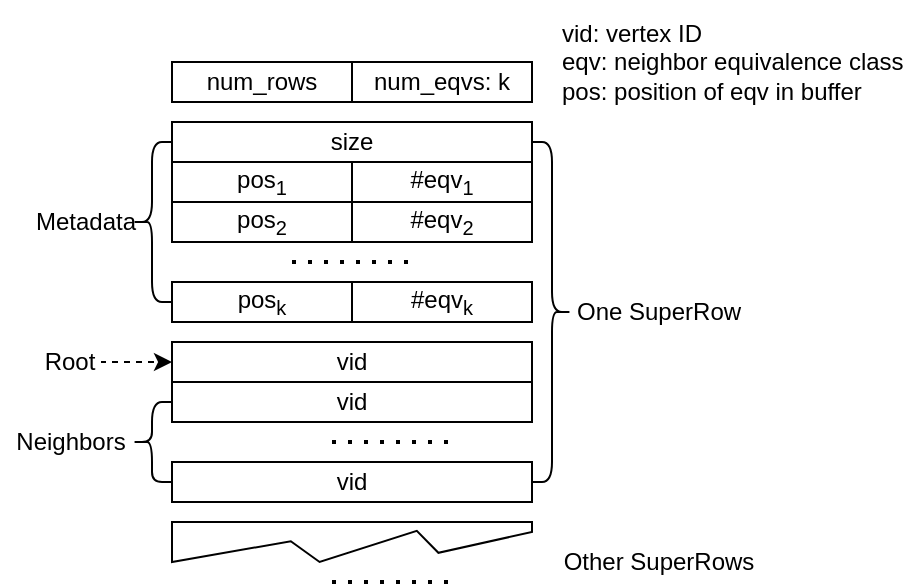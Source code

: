 <mxfile version="14.1.8" type="device"><diagram id="lwnNIqb6bs83yGjAs7Ds" name="第 1 页"><mxGraphModel dx="1102" dy="807" grid="1" gridSize="10" guides="1" tooltips="1" connect="1" arrows="1" fold="1" page="1" pageScale="1" pageWidth="827" pageHeight="1169" math="0" shadow="0"><root><mxCell id="0"/><mxCell id="1" parent="0"/><mxCell id="_lE6emr03Wwwza7r2lT1-6" value="size" style="rounded=0;whiteSpace=wrap;html=1;" parent="1" vertex="1"><mxGeometry x="304" y="60" width="180" height="20" as="geometry"/></mxCell><mxCell id="_lE6emr03Wwwza7r2lT1-7" value="num_rows" style="rounded=0;whiteSpace=wrap;html=1;" parent="1" vertex="1"><mxGeometry x="304" y="30" width="90" height="20" as="geometry"/></mxCell><mxCell id="_lE6emr03Wwwza7r2lT1-8" value="num_eqvs: k" style="rounded=0;whiteSpace=wrap;html=1;" parent="1" vertex="1"><mxGeometry x="394" y="30" width="90" height="20" as="geometry"/></mxCell><mxCell id="_lE6emr03Wwwza7r2lT1-9" value="pos&lt;sub&gt;1&lt;/sub&gt;" style="rounded=0;whiteSpace=wrap;html=1;" parent="1" vertex="1"><mxGeometry x="304" y="80" width="90" height="20" as="geometry"/></mxCell><mxCell id="_lE6emr03Wwwza7r2lT1-10" value="#eqv&lt;sub&gt;1&lt;/sub&gt;" style="rounded=0;whiteSpace=wrap;html=1;" parent="1" vertex="1"><mxGeometry x="394" y="80" width="90" height="20" as="geometry"/></mxCell><mxCell id="_lE6emr03Wwwza7r2lT1-11" value="pos&lt;sub&gt;2&lt;/sub&gt;" style="rounded=0;whiteSpace=wrap;html=1;" parent="1" vertex="1"><mxGeometry x="304" y="100" width="90" height="20" as="geometry"/></mxCell><mxCell id="_lE6emr03Wwwza7r2lT1-12" value="#eqv&lt;sub&gt;2&lt;/sub&gt;" style="rounded=0;whiteSpace=wrap;html=1;" parent="1" vertex="1"><mxGeometry x="394" y="100" width="90" height="20" as="geometry"/></mxCell><mxCell id="_lE6emr03Wwwza7r2lT1-13" value="pos&lt;sub&gt;k&lt;/sub&gt;" style="rounded=0;whiteSpace=wrap;html=1;" parent="1" vertex="1"><mxGeometry x="304" y="140" width="90" height="20" as="geometry"/></mxCell><mxCell id="_lE6emr03Wwwza7r2lT1-14" value="#eqv&lt;sub&gt;k&lt;/sub&gt;" style="rounded=0;whiteSpace=wrap;html=1;" parent="1" vertex="1"><mxGeometry x="394" y="140" width="90" height="20" as="geometry"/></mxCell><mxCell id="_lE6emr03Wwwza7r2lT1-15" value="" style="endArrow=none;dashed=1;html=1;dashPattern=1 3;strokeWidth=2;" parent="1" edge="1"><mxGeometry width="50" height="50" relative="1" as="geometry"><mxPoint x="364" y="130" as="sourcePoint"/><mxPoint x="424" y="130" as="targetPoint"/></mxGeometry></mxCell><mxCell id="_lE6emr03Wwwza7r2lT1-16" value="vid" style="rounded=0;whiteSpace=wrap;html=1;" parent="1" vertex="1"><mxGeometry x="304" y="170" width="180" height="20" as="geometry"/></mxCell><mxCell id="_lE6emr03Wwwza7r2lT1-17" value="vid" style="rounded=0;whiteSpace=wrap;html=1;" parent="1" vertex="1"><mxGeometry x="304" y="190" width="180" height="20" as="geometry"/></mxCell><mxCell id="_lE6emr03Wwwza7r2lT1-18" value="vid" style="rounded=0;whiteSpace=wrap;html=1;" parent="1" vertex="1"><mxGeometry x="304" y="230" width="180" height="20" as="geometry"/></mxCell><mxCell id="_lE6emr03Wwwza7r2lT1-19" value="" style="endArrow=none;dashed=1;html=1;dashPattern=1 3;strokeWidth=2;" parent="1" edge="1"><mxGeometry width="50" height="50" relative="1" as="geometry"><mxPoint x="384" y="220" as="sourcePoint"/><mxPoint x="444" y="220" as="targetPoint"/></mxGeometry></mxCell><mxCell id="_lE6emr03Wwwza7r2lT1-21" value="One SuperRow" style="text;html=1;align=center;verticalAlign=middle;resizable=0;points=[];autosize=1;" parent="1" vertex="1"><mxGeometry x="497" y="145" width="100" height="20" as="geometry"/></mxCell><mxCell id="beOOVUfoKIp3zgghK25J-1" value="" style="verticalLabelPosition=bottom;verticalAlign=top;html=1;shape=mxgraph.basic.polygon;polyCoords=[[0,0],[1,0],[1,0.25],[0.74,0.77],[0.68,0.22],[0.41,1],[0.33,0.48],[0,1]];polyline=0;shadow=0;" parent="1" vertex="1"><mxGeometry x="304" y="260" width="180" height="20" as="geometry"/></mxCell><mxCell id="beOOVUfoKIp3zgghK25J-2" value="" style="endArrow=none;dashed=1;html=1;dashPattern=1 3;strokeWidth=2;" parent="1" edge="1"><mxGeometry width="50" height="50" relative="1" as="geometry"><mxPoint x="384" y="290" as="sourcePoint"/><mxPoint x="444" y="290" as="targetPoint"/></mxGeometry></mxCell><mxCell id="beOOVUfoKIp3zgghK25J-3" value="Other SuperRows" style="text;html=1;align=center;verticalAlign=middle;resizable=0;points=[];autosize=1;" parent="1" vertex="1"><mxGeometry x="492" y="270" width="110" height="20" as="geometry"/></mxCell><mxCell id="fdWeP0zYmH4bE2EF008l-1" value="" style="shape=curlyBracket;whiteSpace=wrap;html=1;rounded=1;flipH=1;" parent="1" vertex="1"><mxGeometry x="484" y="70" width="20" height="170" as="geometry"/></mxCell><mxCell id="fdWeP0zYmH4bE2EF008l-7" style="edgeStyle=orthogonalEdgeStyle;rounded=0;orthogonalLoop=1;jettySize=auto;html=1;exitX=1;exitY=0.5;exitDx=0;exitDy=0;entryX=0;entryY=0.5;entryDx=0;entryDy=0;dashed=1;" parent="1" source="fdWeP0zYmH4bE2EF008l-6" target="_lE6emr03Wwwza7r2lT1-16" edge="1"><mxGeometry relative="1" as="geometry"/></mxCell><mxCell id="fdWeP0zYmH4bE2EF008l-6" value="Root" style="rounded=0;whiteSpace=wrap;html=1;strokeColor=#FFFFFF;" parent="1" vertex="1"><mxGeometry x="238" y="170" width="30" height="20" as="geometry"/></mxCell><mxCell id="fdWeP0zYmH4bE2EF008l-8" value="" style="shape=curlyBracket;whiteSpace=wrap;html=1;rounded=1;" parent="1" vertex="1"><mxGeometry x="284" y="200" width="20" height="40" as="geometry"/></mxCell><mxCell id="fdWeP0zYmH4bE2EF008l-9" value="Neighbors" style="text;html=1;align=center;verticalAlign=middle;resizable=0;points=[];autosize=1;" parent="1" vertex="1"><mxGeometry x="218" y="210" width="70" height="20" as="geometry"/></mxCell><mxCell id="fgRYBwQC7w8AO7Oknqp5-1" value="" style="shape=curlyBracket;whiteSpace=wrap;html=1;rounded=1;" parent="1" vertex="1"><mxGeometry x="284" y="70" width="20" height="80" as="geometry"/></mxCell><mxCell id="fgRYBwQC7w8AO7Oknqp5-2" value="Metadata" style="rounded=0;whiteSpace=wrap;html=1;strokeColor=#FFFFFF;" parent="1" vertex="1"><mxGeometry x="246" y="100" width="30" height="20" as="geometry"/></mxCell><mxCell id="d3eoudfB4D4EJbbh_jwO-1" value="vid: vertex ID&lt;br&gt;eqv: neighbor equivalence class&lt;br&gt;pos: position of eqv in buffer" style="rounded=0;whiteSpace=wrap;html=1;align=left;strokeColor=#FFFFFF;" vertex="1" parent="1"><mxGeometry x="497" width="176" height="60" as="geometry"/></mxCell></root></mxGraphModel></diagram></mxfile>